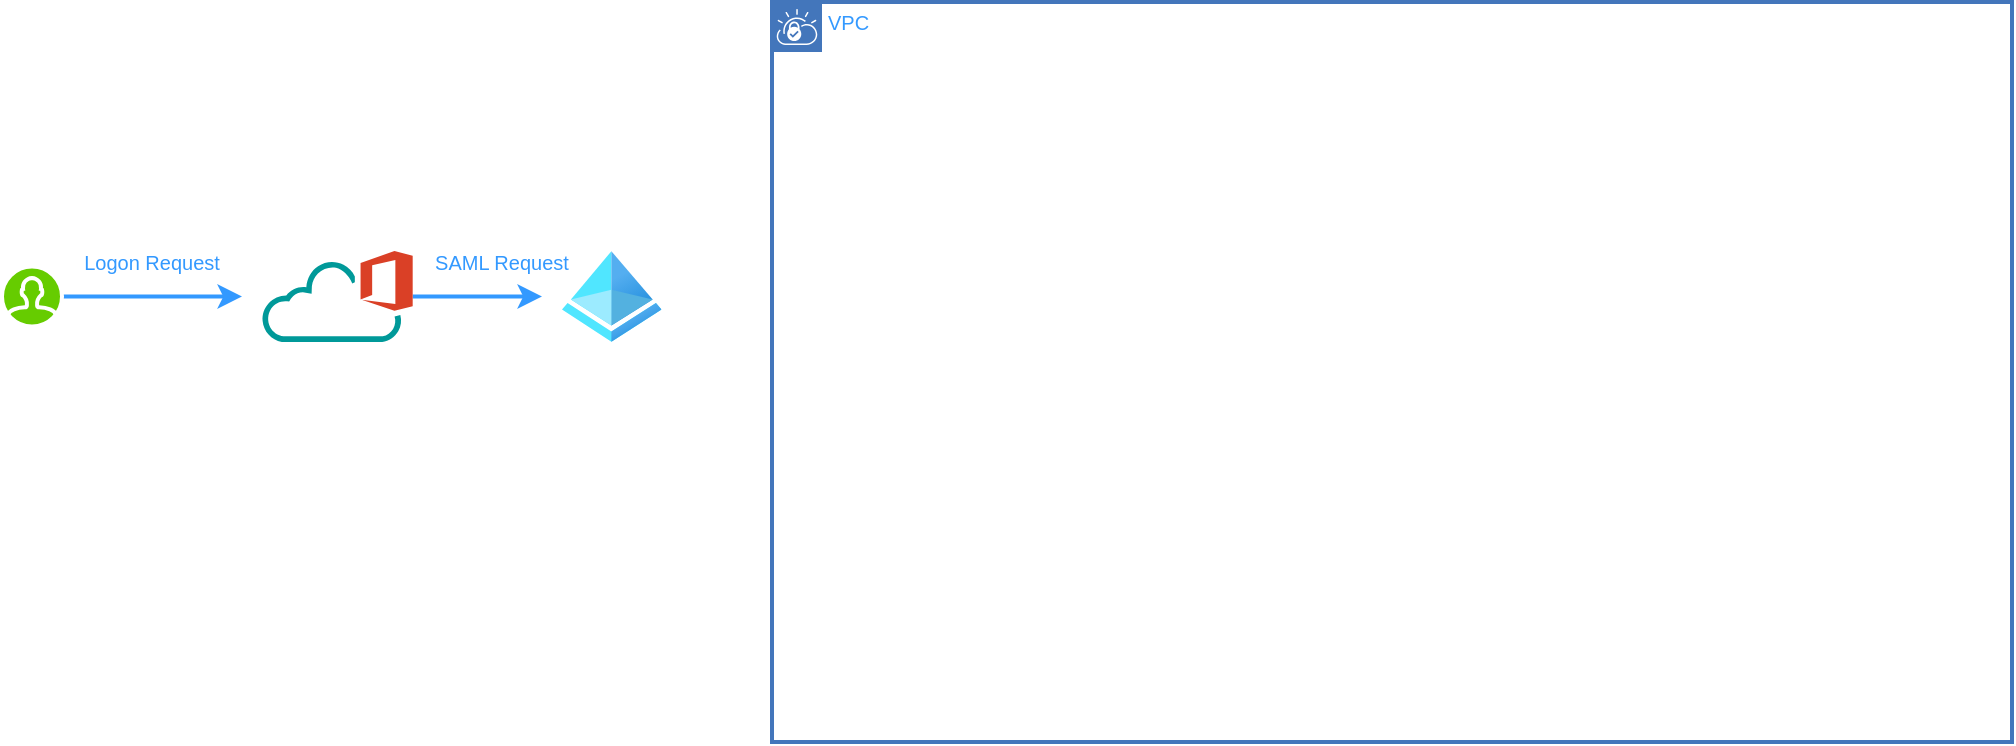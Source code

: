 <mxfile version="14.2.7" type="github">
  <diagram id="rlO5L0vYaC4JWH6SSCyH" name="Page-1">
    <mxGraphModel dx="1093" dy="549" grid="1" gridSize="10" guides="1" tooltips="1" connect="1" arrows="1" fold="1" page="1" pageScale="1" pageWidth="850" pageHeight="1100" math="0" shadow="0">
      <root>
        <mxCell id="0" />
        <mxCell id="1" parent="0" />
        <mxCell id="WiT1YoASDLNo4KMisF_A-5" style="edgeStyle=orthogonalEdgeStyle;rounded=0;orthogonalLoop=1;jettySize=auto;html=1;strokeColor=#3399ff;strokeWidth=2;" edge="1" parent="1" source="WiT1YoASDLNo4KMisF_A-3">
          <mxGeometry relative="1" as="geometry">
            <mxPoint x="160" y="177.25" as="targetPoint" />
          </mxGeometry>
        </mxCell>
        <mxCell id="WiT1YoASDLNo4KMisF_A-3" value="" style="html=1;verticalLabelPosition=bottom;align=center;labelBackgroundColor=#ffffff;verticalAlign=top;strokeWidth=2;shadow=0;dashed=0;shape=mxgraph.ios7.icons.user;fillColor=#66CC00;strokeColor=#FFFFFF;" vertex="1" parent="1">
          <mxGeometry x="40" y="162.25" width="30" height="30" as="geometry" />
        </mxCell>
        <mxCell id="WiT1YoASDLNo4KMisF_A-9" style="edgeStyle=orthogonalEdgeStyle;rounded=0;orthogonalLoop=1;jettySize=auto;html=1;strokeColor=#3399ff;strokeWidth=2;fontFamily=Helvetica;fontSize=10;fontColor=#3399FF;" edge="1" parent="1" source="WiT1YoASDLNo4KMisF_A-4">
          <mxGeometry relative="1" as="geometry">
            <mxPoint x="310" y="177.25" as="targetPoint" />
          </mxGeometry>
        </mxCell>
        <mxCell id="WiT1YoASDLNo4KMisF_A-4" value="" style="pointerEvents=1;shadow=0;dashed=0;html=1;strokeColor=none;labelPosition=center;verticalLabelPosition=bottom;outlineConnect=0;verticalAlign=top;align=center;shape=mxgraph.office.clouds.office_365;fillColor=#009999;" vertex="1" parent="1">
          <mxGeometry x="170" y="154.5" width="75.34" height="45.5" as="geometry" />
        </mxCell>
        <mxCell id="WiT1YoASDLNo4KMisF_A-6" value="Logon Request" style="text;html=1;strokeColor=none;fillColor=none;align=center;verticalAlign=middle;whiteSpace=wrap;rounded=0;fontFamily=Helvetica;fontSize=10;fontStyle=0;fontColor=#3399FF;" vertex="1" parent="1">
          <mxGeometry x="70" y="150" width="90" height="20" as="geometry" />
        </mxCell>
        <mxCell id="WiT1YoASDLNo4KMisF_A-8" value="" style="aspect=fixed;html=1;points=[];align=center;image;fontSize=12;image=img/lib/azure2/identity/Azure_Active_Directory.svg;strokeColor=#FFFFFF;fillColor=#009999;" vertex="1" parent="1">
          <mxGeometry x="320" y="154.5" width="49.77" height="45.5" as="geometry" />
        </mxCell>
        <mxCell id="WiT1YoASDLNo4KMisF_A-10" value="SAML Request" style="text;html=1;strokeColor=none;fillColor=none;align=center;verticalAlign=middle;whiteSpace=wrap;rounded=0;fontFamily=Helvetica;fontSize=10;fontStyle=0;fontColor=#3399FF;" vertex="1" parent="1">
          <mxGeometry x="245.34" y="150" width="90" height="20" as="geometry" />
        </mxCell>
        <mxCell id="WiT1YoASDLNo4KMisF_A-11" value="VPC" style="shape=mxgraph.ibm.box;prType=vpc;fontStyle=0;verticalAlign=top;align=left;spacingLeft=32;spacingTop=4;fillColor=none;rounded=0;whiteSpace=wrap;html=1;strokeColor=#4376BB;strokeWidth=2;dashed=0;container=1;spacing=-4;collapsible=0;expand=0;recursiveResize=0;fontFamily=Helvetica;fontSize=10;fontColor=#3399FF;" vertex="1" parent="1">
          <mxGeometry x="425" y="30" width="620" height="370" as="geometry" />
        </mxCell>
      </root>
    </mxGraphModel>
  </diagram>
</mxfile>
